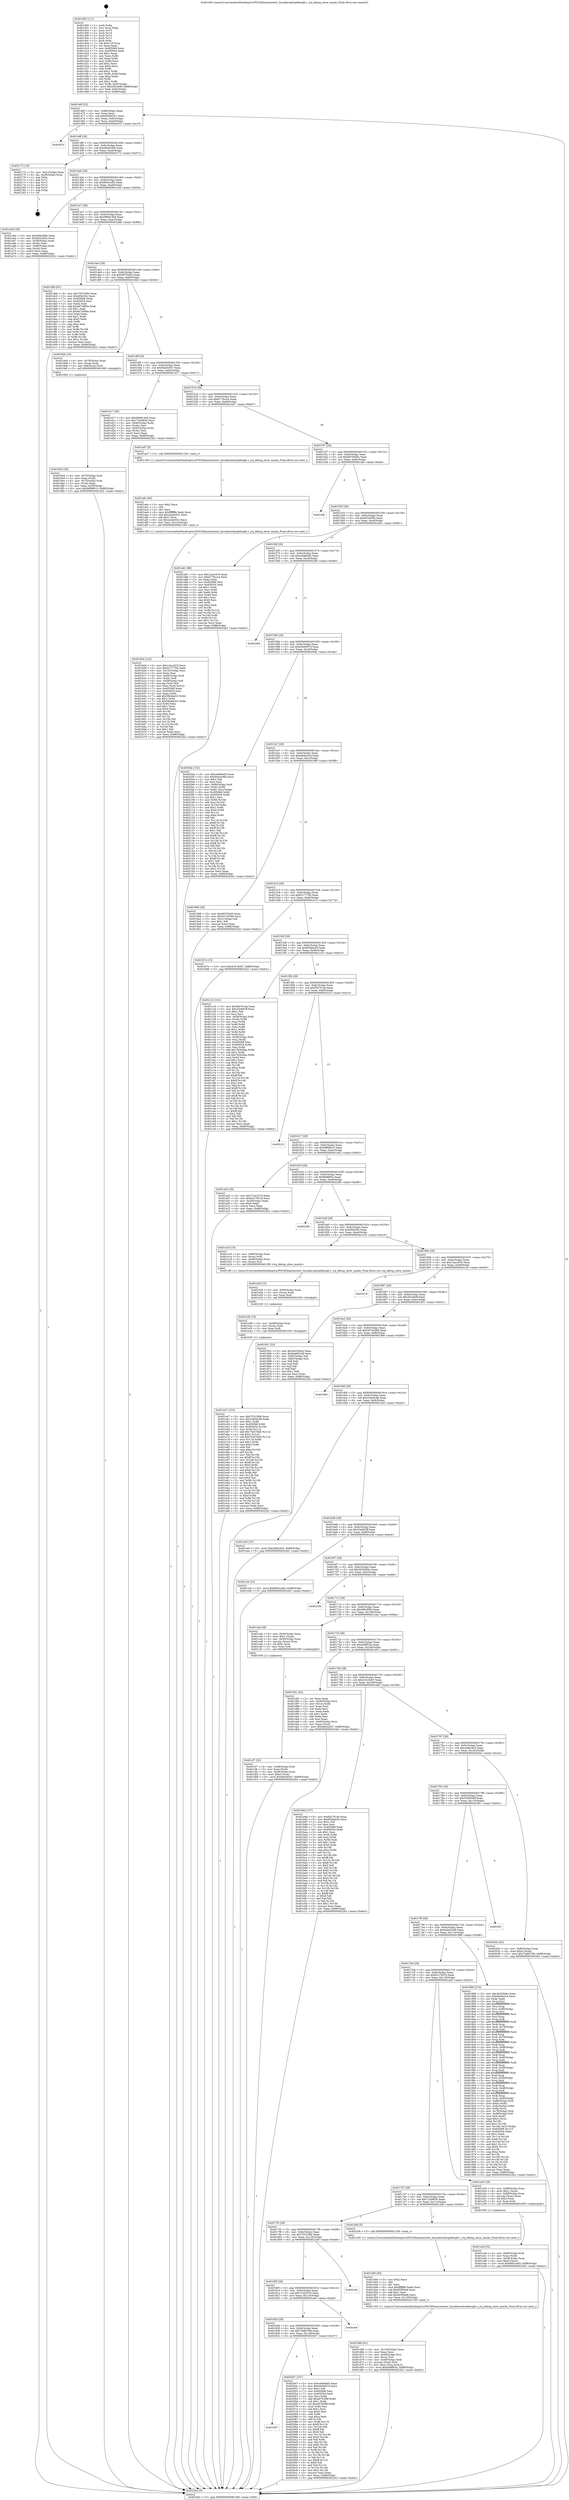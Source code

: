 digraph "0x401400" {
  label = "0x401400 (/mnt/c/Users/mathe/Desktop/tcc/POCII/binaries/extr_linuxkernelirqdebugfs.c_irq_debug_show_masks_Final-ollvm.out::main(0))"
  labelloc = "t"
  node[shape=record]

  Entry [label="",width=0.3,height=0.3,shape=circle,fillcolor=black,style=filled]
  "0x40146f" [label="{
     0x40146f [32]\l
     | [instrs]\l
     &nbsp;&nbsp;0x40146f \<+6\>: mov -0x88(%rbp),%eax\l
     &nbsp;&nbsp;0x401475 \<+2\>: mov %eax,%ecx\l
     &nbsp;&nbsp;0x401477 \<+6\>: sub $0x8396d347,%ecx\l
     &nbsp;&nbsp;0x40147d \<+6\>: mov %eax,-0x9c(%rbp)\l
     &nbsp;&nbsp;0x401483 \<+6\>: mov %ecx,-0xa0(%rbp)\l
     &nbsp;&nbsp;0x401489 \<+6\>: je 000000000040201f \<main+0xc1f\>\l
  }"]
  "0x40201f" [label="{
     0x40201f\l
  }", style=dashed]
  "0x40148f" [label="{
     0x40148f [28]\l
     | [instrs]\l
     &nbsp;&nbsp;0x40148f \<+5\>: jmp 0000000000401494 \<main+0x94\>\l
     &nbsp;&nbsp;0x401494 \<+6\>: mov -0x9c(%rbp),%eax\l
     &nbsp;&nbsp;0x40149a \<+5\>: sub $0x9444c06b,%eax\l
     &nbsp;&nbsp;0x40149f \<+6\>: mov %eax,-0xa4(%rbp)\l
     &nbsp;&nbsp;0x4014a5 \<+6\>: je 0000000000402172 \<main+0xd72\>\l
  }"]
  Exit [label="",width=0.3,height=0.3,shape=circle,fillcolor=black,style=filled,peripheries=2]
  "0x402172" [label="{
     0x402172 [18]\l
     | [instrs]\l
     &nbsp;&nbsp;0x402172 \<+3\>: mov -0x2c(%rbp),%eax\l
     &nbsp;&nbsp;0x402175 \<+4\>: lea -0x28(%rbp),%rsp\l
     &nbsp;&nbsp;0x402179 \<+1\>: pop %rbx\l
     &nbsp;&nbsp;0x40217a \<+2\>: pop %r12\l
     &nbsp;&nbsp;0x40217c \<+2\>: pop %r13\l
     &nbsp;&nbsp;0x40217e \<+2\>: pop %r14\l
     &nbsp;&nbsp;0x402180 \<+2\>: pop %r15\l
     &nbsp;&nbsp;0x402182 \<+1\>: pop %rbp\l
     &nbsp;&nbsp;0x402183 \<+1\>: ret\l
  }"]
  "0x4014ab" [label="{
     0x4014ab [28]\l
     | [instrs]\l
     &nbsp;&nbsp;0x4014ab \<+5\>: jmp 00000000004014b0 \<main+0xb0\>\l
     &nbsp;&nbsp;0x4014b0 \<+6\>: mov -0x9c(%rbp),%eax\l
     &nbsp;&nbsp;0x4014b6 \<+5\>: sub $0x995cce83,%eax\l
     &nbsp;&nbsp;0x4014bb \<+6\>: mov %eax,-0xa8(%rbp)\l
     &nbsp;&nbsp;0x4014c1 \<+6\>: je 0000000000401a5d \<main+0x65d\>\l
  }"]
  "0x401847" [label="{
     0x401847\l
  }", style=dashed]
  "0x401a5d" [label="{
     0x401a5d [36]\l
     | [instrs]\l
     &nbsp;&nbsp;0x401a5d \<+5\>: mov $0x406cf09e,%eax\l
     &nbsp;&nbsp;0x401a62 \<+5\>: mov $0xbf1b2f5e,%ecx\l
     &nbsp;&nbsp;0x401a67 \<+4\>: mov -0x58(%rbp),%rdx\l
     &nbsp;&nbsp;0x401a6b \<+2\>: mov (%rdx),%esi\l
     &nbsp;&nbsp;0x401a6d \<+4\>: mov -0x68(%rbp),%rdx\l
     &nbsp;&nbsp;0x401a71 \<+2\>: cmp (%rdx),%esi\l
     &nbsp;&nbsp;0x401a73 \<+3\>: cmovl %ecx,%eax\l
     &nbsp;&nbsp;0x401a76 \<+6\>: mov %eax,-0x88(%rbp)\l
     &nbsp;&nbsp;0x401a7c \<+5\>: jmp 00000000004022b2 \<main+0xeb2\>\l
  }"]
  "0x4014c7" [label="{
     0x4014c7 [28]\l
     | [instrs]\l
     &nbsp;&nbsp;0x4014c7 \<+5\>: jmp 00000000004014cc \<main+0xcc\>\l
     &nbsp;&nbsp;0x4014cc \<+6\>: mov -0x9c(%rbp),%eax\l
     &nbsp;&nbsp;0x4014d2 \<+5\>: sub $0x9969140d,%eax\l
     &nbsp;&nbsp;0x4014d7 \<+6\>: mov %eax,-0xac(%rbp)\l
     &nbsp;&nbsp;0x4014dd \<+6\>: je 0000000000401dbb \<main+0x9bb\>\l
  }"]
  "0x402047" [label="{
     0x402047 [147]\l
     | [instrs]\l
     &nbsp;&nbsp;0x402047 \<+5\>: mov $0xce0d6e65,%eax\l
     &nbsp;&nbsp;0x40204c \<+5\>: mov $0xe5eb007d,%ecx\l
     &nbsp;&nbsp;0x402051 \<+2\>: mov $0x1,%dl\l
     &nbsp;&nbsp;0x402053 \<+7\>: mov 0x405068,%esi\l
     &nbsp;&nbsp;0x40205a \<+7\>: mov 0x405054,%edi\l
     &nbsp;&nbsp;0x402061 \<+3\>: mov %esi,%r8d\l
     &nbsp;&nbsp;0x402064 \<+7\>: add $0xa9762f8f,%r8d\l
     &nbsp;&nbsp;0x40206b \<+4\>: sub $0x1,%r8d\l
     &nbsp;&nbsp;0x40206f \<+7\>: sub $0xa9762f8f,%r8d\l
     &nbsp;&nbsp;0x402076 \<+4\>: imul %r8d,%esi\l
     &nbsp;&nbsp;0x40207a \<+3\>: and $0x1,%esi\l
     &nbsp;&nbsp;0x40207d \<+3\>: cmp $0x0,%esi\l
     &nbsp;&nbsp;0x402080 \<+4\>: sete %r9b\l
     &nbsp;&nbsp;0x402084 \<+3\>: cmp $0xa,%edi\l
     &nbsp;&nbsp;0x402087 \<+4\>: setl %r10b\l
     &nbsp;&nbsp;0x40208b \<+3\>: mov %r9b,%r11b\l
     &nbsp;&nbsp;0x40208e \<+4\>: xor $0xff,%r11b\l
     &nbsp;&nbsp;0x402092 \<+3\>: mov %r10b,%bl\l
     &nbsp;&nbsp;0x402095 \<+3\>: xor $0xff,%bl\l
     &nbsp;&nbsp;0x402098 \<+3\>: xor $0x0,%dl\l
     &nbsp;&nbsp;0x40209b \<+3\>: mov %r11b,%r14b\l
     &nbsp;&nbsp;0x40209e \<+4\>: and $0x0,%r14b\l
     &nbsp;&nbsp;0x4020a2 \<+3\>: and %dl,%r9b\l
     &nbsp;&nbsp;0x4020a5 \<+3\>: mov %bl,%r15b\l
     &nbsp;&nbsp;0x4020a8 \<+4\>: and $0x0,%r15b\l
     &nbsp;&nbsp;0x4020ac \<+3\>: and %dl,%r10b\l
     &nbsp;&nbsp;0x4020af \<+3\>: or %r9b,%r14b\l
     &nbsp;&nbsp;0x4020b2 \<+3\>: or %r10b,%r15b\l
     &nbsp;&nbsp;0x4020b5 \<+3\>: xor %r15b,%r14b\l
     &nbsp;&nbsp;0x4020b8 \<+3\>: or %bl,%r11b\l
     &nbsp;&nbsp;0x4020bb \<+4\>: xor $0xff,%r11b\l
     &nbsp;&nbsp;0x4020bf \<+3\>: or $0x0,%dl\l
     &nbsp;&nbsp;0x4020c2 \<+3\>: and %dl,%r11b\l
     &nbsp;&nbsp;0x4020c5 \<+3\>: or %r11b,%r14b\l
     &nbsp;&nbsp;0x4020c8 \<+4\>: test $0x1,%r14b\l
     &nbsp;&nbsp;0x4020cc \<+3\>: cmovne %ecx,%eax\l
     &nbsp;&nbsp;0x4020cf \<+6\>: mov %eax,-0x88(%rbp)\l
     &nbsp;&nbsp;0x4020d5 \<+5\>: jmp 00000000004022b2 \<main+0xeb2\>\l
  }"]
  "0x401dbb" [label="{
     0x401dbb [91]\l
     | [instrs]\l
     &nbsp;&nbsp;0x401dbb \<+5\>: mov $0x755150fe,%eax\l
     &nbsp;&nbsp;0x401dc0 \<+5\>: mov $0xd59c59c,%ecx\l
     &nbsp;&nbsp;0x401dc5 \<+7\>: mov 0x405068,%edx\l
     &nbsp;&nbsp;0x401dcc \<+7\>: mov 0x405054,%esi\l
     &nbsp;&nbsp;0x401dd3 \<+2\>: mov %edx,%edi\l
     &nbsp;&nbsp;0x401dd5 \<+6\>: add $0xe67c894e,%edi\l
     &nbsp;&nbsp;0x401ddb \<+3\>: sub $0x1,%edi\l
     &nbsp;&nbsp;0x401dde \<+6\>: sub $0xe67c894e,%edi\l
     &nbsp;&nbsp;0x401de4 \<+3\>: imul %edi,%edx\l
     &nbsp;&nbsp;0x401de7 \<+3\>: and $0x1,%edx\l
     &nbsp;&nbsp;0x401dea \<+3\>: cmp $0x0,%edx\l
     &nbsp;&nbsp;0x401ded \<+4\>: sete %r8b\l
     &nbsp;&nbsp;0x401df1 \<+3\>: cmp $0xa,%esi\l
     &nbsp;&nbsp;0x401df4 \<+4\>: setl %r9b\l
     &nbsp;&nbsp;0x401df8 \<+3\>: mov %r8b,%r10b\l
     &nbsp;&nbsp;0x401dfb \<+3\>: and %r9b,%r10b\l
     &nbsp;&nbsp;0x401dfe \<+3\>: xor %r9b,%r8b\l
     &nbsp;&nbsp;0x401e01 \<+3\>: or %r8b,%r10b\l
     &nbsp;&nbsp;0x401e04 \<+4\>: test $0x1,%r10b\l
     &nbsp;&nbsp;0x401e08 \<+3\>: cmovne %ecx,%eax\l
     &nbsp;&nbsp;0x401e0b \<+6\>: mov %eax,-0x88(%rbp)\l
     &nbsp;&nbsp;0x401e11 \<+5\>: jmp 00000000004022b2 \<main+0xeb2\>\l
  }"]
  "0x4014e3" [label="{
     0x4014e3 [28]\l
     | [instrs]\l
     &nbsp;&nbsp;0x4014e3 \<+5\>: jmp 00000000004014e8 \<main+0xe8\>\l
     &nbsp;&nbsp;0x4014e8 \<+6\>: mov -0x9c(%rbp),%eax\l
     &nbsp;&nbsp;0x4014ee \<+5\>: sub $0x997f3dd3,%eax\l
     &nbsp;&nbsp;0x4014f3 \<+6\>: mov %eax,-0xb0(%rbp)\l
     &nbsp;&nbsp;0x4014f9 \<+6\>: je 00000000004019d4 \<main+0x5d4\>\l
  }"]
  "0x40182b" [label="{
     0x40182b [28]\l
     | [instrs]\l
     &nbsp;&nbsp;0x40182b \<+5\>: jmp 0000000000401830 \<main+0x430\>\l
     &nbsp;&nbsp;0x401830 \<+6\>: mov -0x9c(%rbp),%eax\l
     &nbsp;&nbsp;0x401836 \<+5\>: sub $0x7dd8478d,%eax\l
     &nbsp;&nbsp;0x40183b \<+6\>: mov %eax,-0x128(%rbp)\l
     &nbsp;&nbsp;0x401841 \<+6\>: je 0000000000402047 \<main+0xc47\>\l
  }"]
  "0x4019d4" [label="{
     0x4019d4 [16]\l
     | [instrs]\l
     &nbsp;&nbsp;0x4019d4 \<+4\>: mov -0x78(%rbp),%rax\l
     &nbsp;&nbsp;0x4019d8 \<+3\>: mov (%rax),%rax\l
     &nbsp;&nbsp;0x4019db \<+4\>: mov 0x8(%rax),%rdi\l
     &nbsp;&nbsp;0x4019df \<+5\>: call 0000000000401060 \<atoi@plt\>\l
     | [calls]\l
     &nbsp;&nbsp;0x401060 \{1\} (unknown)\l
  }"]
  "0x4014ff" [label="{
     0x4014ff [28]\l
     | [instrs]\l
     &nbsp;&nbsp;0x4014ff \<+5\>: jmp 0000000000401504 \<main+0x104\>\l
     &nbsp;&nbsp;0x401504 \<+6\>: mov -0x9c(%rbp),%eax\l
     &nbsp;&nbsp;0x40150a \<+5\>: sub $0x9de5e547,%eax\l
     &nbsp;&nbsp;0x40150f \<+6\>: mov %eax,-0xb4(%rbp)\l
     &nbsp;&nbsp;0x401515 \<+6\>: je 0000000000401d17 \<main+0x917\>\l
  }"]
  "0x401eef" [label="{
     0x401eef\l
  }", style=dashed]
  "0x401d17" [label="{
     0x401d17 [36]\l
     | [instrs]\l
     &nbsp;&nbsp;0x401d17 \<+5\>: mov $0x9969140d,%eax\l
     &nbsp;&nbsp;0x401d1c \<+5\>: mov $0x722bf63b,%ecx\l
     &nbsp;&nbsp;0x401d21 \<+4\>: mov -0x40(%rbp),%rdx\l
     &nbsp;&nbsp;0x401d25 \<+2\>: mov (%rdx),%esi\l
     &nbsp;&nbsp;0x401d27 \<+4\>: mov -0x50(%rbp),%rdx\l
     &nbsp;&nbsp;0x401d2b \<+2\>: cmp (%rdx),%esi\l
     &nbsp;&nbsp;0x401d2d \<+3\>: cmovl %ecx,%eax\l
     &nbsp;&nbsp;0x401d30 \<+6\>: mov %eax,-0x88(%rbp)\l
     &nbsp;&nbsp;0x401d36 \<+5\>: jmp 00000000004022b2 \<main+0xeb2\>\l
  }"]
  "0x40151b" [label="{
     0x40151b [28]\l
     | [instrs]\l
     &nbsp;&nbsp;0x40151b \<+5\>: jmp 0000000000401520 \<main+0x120\>\l
     &nbsp;&nbsp;0x401520 \<+6\>: mov -0x9c(%rbp),%eax\l
     &nbsp;&nbsp;0x401526 \<+5\>: sub $0xb779ccc4,%eax\l
     &nbsp;&nbsp;0x40152b \<+6\>: mov %eax,-0xb8(%rbp)\l
     &nbsp;&nbsp;0x401531 \<+6\>: je 0000000000401ad7 \<main+0x6d7\>\l
  }"]
  "0x40180f" [label="{
     0x40180f [28]\l
     | [instrs]\l
     &nbsp;&nbsp;0x40180f \<+5\>: jmp 0000000000401814 \<main+0x414\>\l
     &nbsp;&nbsp;0x401814 \<+6\>: mov -0x9c(%rbp),%eax\l
     &nbsp;&nbsp;0x40181a \<+5\>: sub $0x7c24337d,%eax\l
     &nbsp;&nbsp;0x40181f \<+6\>: mov %eax,-0x124(%rbp)\l
     &nbsp;&nbsp;0x401825 \<+6\>: je 0000000000401eef \<main+0xaef\>\l
  }"]
  "0x401ad7" [label="{
     0x401ad7 [5]\l
     | [instrs]\l
     &nbsp;&nbsp;0x401ad7 \<+5\>: call 0000000000401160 \<next_i\>\l
     | [calls]\l
     &nbsp;&nbsp;0x401160 \{1\} (/mnt/c/Users/mathe/Desktop/tcc/POCII/binaries/extr_linuxkernelirqdebugfs.c_irq_debug_show_masks_Final-ollvm.out::next_i)\l
  }"]
  "0x401537" [label="{
     0x401537 [28]\l
     | [instrs]\l
     &nbsp;&nbsp;0x401537 \<+5\>: jmp 000000000040153c \<main+0x13c\>\l
     &nbsp;&nbsp;0x40153c \<+6\>: mov -0x9c(%rbp),%eax\l
     &nbsp;&nbsp;0x401542 \<+5\>: sub $0xb8706d0c,%eax\l
     &nbsp;&nbsp;0x401547 \<+6\>: mov %eax,-0xbc(%rbp)\l
     &nbsp;&nbsp;0x40154d \<+6\>: je 0000000000401efe \<main+0xafe\>\l
  }"]
  "0x402249" [label="{
     0x402249\l
  }", style=dashed]
  "0x401efe" [label="{
     0x401efe\l
  }", style=dashed]
  "0x401553" [label="{
     0x401553 [28]\l
     | [instrs]\l
     &nbsp;&nbsp;0x401553 \<+5\>: jmp 0000000000401558 \<main+0x158\>\l
     &nbsp;&nbsp;0x401558 \<+6\>: mov -0x9c(%rbp),%eax\l
     &nbsp;&nbsp;0x40155e \<+5\>: sub $0xbf1b2f5e,%eax\l
     &nbsp;&nbsp;0x401563 \<+6\>: mov %eax,-0xc0(%rbp)\l
     &nbsp;&nbsp;0x401569 \<+6\>: je 0000000000401a81 \<main+0x681\>\l
  }"]
  "0x401e47" [label="{
     0x401e47 [153]\l
     | [instrs]\l
     &nbsp;&nbsp;0x401e47 \<+5\>: mov $0x755150fe,%ecx\l
     &nbsp;&nbsp;0x401e4c \<+5\>: mov $0x33a00c49,%edx\l
     &nbsp;&nbsp;0x401e51 \<+3\>: mov $0x1,%r8b\l
     &nbsp;&nbsp;0x401e54 \<+8\>: mov 0x405068,%r9d\l
     &nbsp;&nbsp;0x401e5c \<+8\>: mov 0x405054,%r10d\l
     &nbsp;&nbsp;0x401e64 \<+3\>: mov %r9d,%r11d\l
     &nbsp;&nbsp;0x401e67 \<+7\>: add $0x75e57bb5,%r11d\l
     &nbsp;&nbsp;0x401e6e \<+4\>: sub $0x1,%r11d\l
     &nbsp;&nbsp;0x401e72 \<+7\>: sub $0x75e57bb5,%r11d\l
     &nbsp;&nbsp;0x401e79 \<+4\>: imul %r11d,%r9d\l
     &nbsp;&nbsp;0x401e7d \<+4\>: and $0x1,%r9d\l
     &nbsp;&nbsp;0x401e81 \<+4\>: cmp $0x0,%r9d\l
     &nbsp;&nbsp;0x401e85 \<+3\>: sete %bl\l
     &nbsp;&nbsp;0x401e88 \<+4\>: cmp $0xa,%r10d\l
     &nbsp;&nbsp;0x401e8c \<+4\>: setl %r14b\l
     &nbsp;&nbsp;0x401e90 \<+3\>: mov %bl,%r15b\l
     &nbsp;&nbsp;0x401e93 \<+4\>: xor $0xff,%r15b\l
     &nbsp;&nbsp;0x401e97 \<+3\>: mov %r14b,%r12b\l
     &nbsp;&nbsp;0x401e9a \<+4\>: xor $0xff,%r12b\l
     &nbsp;&nbsp;0x401e9e \<+4\>: xor $0x0,%r8b\l
     &nbsp;&nbsp;0x401ea2 \<+3\>: mov %r15b,%r13b\l
     &nbsp;&nbsp;0x401ea5 \<+4\>: and $0x0,%r13b\l
     &nbsp;&nbsp;0x401ea9 \<+3\>: and %r8b,%bl\l
     &nbsp;&nbsp;0x401eac \<+3\>: mov %r12b,%al\l
     &nbsp;&nbsp;0x401eaf \<+2\>: and $0x0,%al\l
     &nbsp;&nbsp;0x401eb1 \<+3\>: and %r8b,%r14b\l
     &nbsp;&nbsp;0x401eb4 \<+3\>: or %bl,%r13b\l
     &nbsp;&nbsp;0x401eb7 \<+3\>: or %r14b,%al\l
     &nbsp;&nbsp;0x401eba \<+3\>: xor %al,%r13b\l
     &nbsp;&nbsp;0x401ebd \<+3\>: or %r12b,%r15b\l
     &nbsp;&nbsp;0x401ec0 \<+4\>: xor $0xff,%r15b\l
     &nbsp;&nbsp;0x401ec4 \<+4\>: or $0x0,%r8b\l
     &nbsp;&nbsp;0x401ec8 \<+3\>: and %r8b,%r15b\l
     &nbsp;&nbsp;0x401ecb \<+3\>: or %r15b,%r13b\l
     &nbsp;&nbsp;0x401ece \<+4\>: test $0x1,%r13b\l
     &nbsp;&nbsp;0x401ed2 \<+3\>: cmovne %edx,%ecx\l
     &nbsp;&nbsp;0x401ed5 \<+6\>: mov %ecx,-0x88(%rbp)\l
     &nbsp;&nbsp;0x401edb \<+5\>: jmp 00000000004022b2 \<main+0xeb2\>\l
  }"]
  "0x401a81" [label="{
     0x401a81 [86]\l
     | [instrs]\l
     &nbsp;&nbsp;0x401a81 \<+5\>: mov $0x12acc919,%eax\l
     &nbsp;&nbsp;0x401a86 \<+5\>: mov $0xb779ccc4,%ecx\l
     &nbsp;&nbsp;0x401a8b \<+2\>: xor %edx,%edx\l
     &nbsp;&nbsp;0x401a8d \<+7\>: mov 0x405068,%esi\l
     &nbsp;&nbsp;0x401a94 \<+7\>: mov 0x405054,%edi\l
     &nbsp;&nbsp;0x401a9b \<+3\>: sub $0x1,%edx\l
     &nbsp;&nbsp;0x401a9e \<+3\>: mov %esi,%r8d\l
     &nbsp;&nbsp;0x401aa1 \<+3\>: add %edx,%r8d\l
     &nbsp;&nbsp;0x401aa4 \<+4\>: imul %r8d,%esi\l
     &nbsp;&nbsp;0x401aa8 \<+3\>: and $0x1,%esi\l
     &nbsp;&nbsp;0x401aab \<+3\>: cmp $0x0,%esi\l
     &nbsp;&nbsp;0x401aae \<+4\>: sete %r9b\l
     &nbsp;&nbsp;0x401ab2 \<+3\>: cmp $0xa,%edi\l
     &nbsp;&nbsp;0x401ab5 \<+4\>: setl %r10b\l
     &nbsp;&nbsp;0x401ab9 \<+3\>: mov %r9b,%r11b\l
     &nbsp;&nbsp;0x401abc \<+3\>: and %r10b,%r11b\l
     &nbsp;&nbsp;0x401abf \<+3\>: xor %r10b,%r9b\l
     &nbsp;&nbsp;0x401ac2 \<+3\>: or %r9b,%r11b\l
     &nbsp;&nbsp;0x401ac5 \<+4\>: test $0x1,%r11b\l
     &nbsp;&nbsp;0x401ac9 \<+3\>: cmovne %ecx,%eax\l
     &nbsp;&nbsp;0x401acc \<+6\>: mov %eax,-0x88(%rbp)\l
     &nbsp;&nbsp;0x401ad2 \<+5\>: jmp 00000000004022b2 \<main+0xeb2\>\l
  }"]
  "0x40156f" [label="{
     0x40156f [28]\l
     | [instrs]\l
     &nbsp;&nbsp;0x40156f \<+5\>: jmp 0000000000401574 \<main+0x174\>\l
     &nbsp;&nbsp;0x401574 \<+6\>: mov -0x9c(%rbp),%eax\l
     &nbsp;&nbsp;0x40157a \<+5\>: sub $0xce0d6e65,%eax\l
     &nbsp;&nbsp;0x40157f \<+6\>: mov %eax,-0xc4(%rbp)\l
     &nbsp;&nbsp;0x401585 \<+6\>: je 000000000040229d \<main+0xe9d\>\l
  }"]
  "0x401e38" [label="{
     0x401e38 [15]\l
     | [instrs]\l
     &nbsp;&nbsp;0x401e38 \<+4\>: mov -0x48(%rbp),%rax\l
     &nbsp;&nbsp;0x401e3c \<+3\>: mov (%rax),%rax\l
     &nbsp;&nbsp;0x401e3f \<+3\>: mov %rax,%rdi\l
     &nbsp;&nbsp;0x401e42 \<+5\>: call 0000000000401030 \<free@plt\>\l
     | [calls]\l
     &nbsp;&nbsp;0x401030 \{1\} (unknown)\l
  }"]
  "0x40229d" [label="{
     0x40229d\l
  }", style=dashed]
  "0x40158b" [label="{
     0x40158b [28]\l
     | [instrs]\l
     &nbsp;&nbsp;0x40158b \<+5\>: jmp 0000000000401590 \<main+0x190\>\l
     &nbsp;&nbsp;0x401590 \<+6\>: mov -0x9c(%rbp),%eax\l
     &nbsp;&nbsp;0x401596 \<+5\>: sub $0xe5eb007d,%eax\l
     &nbsp;&nbsp;0x40159b \<+6\>: mov %eax,-0xc8(%rbp)\l
     &nbsp;&nbsp;0x4015a1 \<+6\>: je 00000000004020da \<main+0xcda\>\l
  }"]
  "0x401e29" [label="{
     0x401e29 [15]\l
     | [instrs]\l
     &nbsp;&nbsp;0x401e29 \<+4\>: mov -0x60(%rbp),%rax\l
     &nbsp;&nbsp;0x401e2d \<+3\>: mov (%rax),%rax\l
     &nbsp;&nbsp;0x401e30 \<+3\>: mov %rax,%rdi\l
     &nbsp;&nbsp;0x401e33 \<+5\>: call 0000000000401030 \<free@plt\>\l
     | [calls]\l
     &nbsp;&nbsp;0x401030 \{1\} (unknown)\l
  }"]
  "0x4020da" [label="{
     0x4020da [152]\l
     | [instrs]\l
     &nbsp;&nbsp;0x4020da \<+5\>: mov $0xce0d6e65,%eax\l
     &nbsp;&nbsp;0x4020df \<+5\>: mov $0x9444c06b,%ecx\l
     &nbsp;&nbsp;0x4020e4 \<+2\>: mov $0x1,%dl\l
     &nbsp;&nbsp;0x4020e6 \<+2\>: xor %esi,%esi\l
     &nbsp;&nbsp;0x4020e8 \<+4\>: mov -0x80(%rbp),%rdi\l
     &nbsp;&nbsp;0x4020ec \<+3\>: mov (%rdi),%r8d\l
     &nbsp;&nbsp;0x4020ef \<+4\>: mov %r8d,-0x2c(%rbp)\l
     &nbsp;&nbsp;0x4020f3 \<+8\>: mov 0x405068,%r8d\l
     &nbsp;&nbsp;0x4020fb \<+8\>: mov 0x405054,%r9d\l
     &nbsp;&nbsp;0x402103 \<+3\>: sub $0x1,%esi\l
     &nbsp;&nbsp;0x402106 \<+3\>: mov %r8d,%r10d\l
     &nbsp;&nbsp;0x402109 \<+3\>: add %esi,%r10d\l
     &nbsp;&nbsp;0x40210c \<+4\>: imul %r10d,%r8d\l
     &nbsp;&nbsp;0x402110 \<+4\>: and $0x1,%r8d\l
     &nbsp;&nbsp;0x402114 \<+4\>: cmp $0x0,%r8d\l
     &nbsp;&nbsp;0x402118 \<+4\>: sete %r11b\l
     &nbsp;&nbsp;0x40211c \<+4\>: cmp $0xa,%r9d\l
     &nbsp;&nbsp;0x402120 \<+3\>: setl %bl\l
     &nbsp;&nbsp;0x402123 \<+3\>: mov %r11b,%r14b\l
     &nbsp;&nbsp;0x402126 \<+4\>: xor $0xff,%r14b\l
     &nbsp;&nbsp;0x40212a \<+3\>: mov %bl,%r15b\l
     &nbsp;&nbsp;0x40212d \<+4\>: xor $0xff,%r15b\l
     &nbsp;&nbsp;0x402131 \<+3\>: xor $0x1,%dl\l
     &nbsp;&nbsp;0x402134 \<+3\>: mov %r14b,%r12b\l
     &nbsp;&nbsp;0x402137 \<+4\>: and $0xff,%r12b\l
     &nbsp;&nbsp;0x40213b \<+3\>: and %dl,%r11b\l
     &nbsp;&nbsp;0x40213e \<+3\>: mov %r15b,%r13b\l
     &nbsp;&nbsp;0x402141 \<+4\>: and $0xff,%r13b\l
     &nbsp;&nbsp;0x402145 \<+2\>: and %dl,%bl\l
     &nbsp;&nbsp;0x402147 \<+3\>: or %r11b,%r12b\l
     &nbsp;&nbsp;0x40214a \<+3\>: or %bl,%r13b\l
     &nbsp;&nbsp;0x40214d \<+3\>: xor %r13b,%r12b\l
     &nbsp;&nbsp;0x402150 \<+3\>: or %r15b,%r14b\l
     &nbsp;&nbsp;0x402153 \<+4\>: xor $0xff,%r14b\l
     &nbsp;&nbsp;0x402157 \<+3\>: or $0x1,%dl\l
     &nbsp;&nbsp;0x40215a \<+3\>: and %dl,%r14b\l
     &nbsp;&nbsp;0x40215d \<+3\>: or %r14b,%r12b\l
     &nbsp;&nbsp;0x402160 \<+4\>: test $0x1,%r12b\l
     &nbsp;&nbsp;0x402164 \<+3\>: cmovne %ecx,%eax\l
     &nbsp;&nbsp;0x402167 \<+6\>: mov %eax,-0x88(%rbp)\l
     &nbsp;&nbsp;0x40216d \<+5\>: jmp 00000000004022b2 \<main+0xeb2\>\l
  }"]
  "0x4015a7" [label="{
     0x4015a7 [28]\l
     | [instrs]\l
     &nbsp;&nbsp;0x4015a7 \<+5\>: jmp 00000000004015ac \<main+0x1ac\>\l
     &nbsp;&nbsp;0x4015ac \<+6\>: mov -0x9c(%rbp),%eax\l
     &nbsp;&nbsp;0x4015b2 \<+5\>: sub $0xe6e6e2c4,%eax\l
     &nbsp;&nbsp;0x4015b7 \<+6\>: mov %eax,-0xcc(%rbp)\l
     &nbsp;&nbsp;0x4015bd \<+6\>: je 0000000000401998 \<main+0x598\>\l
  }"]
  "0x401d68" [label="{
     0x401d68 [41]\l
     | [instrs]\l
     &nbsp;&nbsp;0x401d68 \<+6\>: mov -0x130(%rbp),%ecx\l
     &nbsp;&nbsp;0x401d6e \<+3\>: imul %eax,%ecx\l
     &nbsp;&nbsp;0x401d71 \<+4\>: mov -0x48(%rbp),%rsi\l
     &nbsp;&nbsp;0x401d75 \<+3\>: mov (%rsi),%rsi\l
     &nbsp;&nbsp;0x401d78 \<+4\>: mov -0x40(%rbp),%rdi\l
     &nbsp;&nbsp;0x401d7c \<+3\>: movslq (%rdi),%rdi\l
     &nbsp;&nbsp;0x401d7f \<+3\>: mov %ecx,(%rsi,%rdi,4)\l
     &nbsp;&nbsp;0x401d82 \<+10\>: movl $0x408ff53a,-0x88(%rbp)\l
     &nbsp;&nbsp;0x401d8c \<+5\>: jmp 00000000004022b2 \<main+0xeb2\>\l
  }"]
  "0x401998" [label="{
     0x401998 [30]\l
     | [instrs]\l
     &nbsp;&nbsp;0x401998 \<+5\>: mov $0x997f3dd3,%eax\l
     &nbsp;&nbsp;0x40199d \<+5\>: mov $0x307e4368,%ecx\l
     &nbsp;&nbsp;0x4019a2 \<+3\>: mov -0x31(%rbp),%dl\l
     &nbsp;&nbsp;0x4019a5 \<+3\>: test $0x1,%dl\l
     &nbsp;&nbsp;0x4019a8 \<+3\>: cmovne %ecx,%eax\l
     &nbsp;&nbsp;0x4019ab \<+6\>: mov %eax,-0x88(%rbp)\l
     &nbsp;&nbsp;0x4019b1 \<+5\>: jmp 00000000004022b2 \<main+0xeb2\>\l
  }"]
  "0x4015c3" [label="{
     0x4015c3 [28]\l
     | [instrs]\l
     &nbsp;&nbsp;0x4015c3 \<+5\>: jmp 00000000004015c8 \<main+0x1c8\>\l
     &nbsp;&nbsp;0x4015c8 \<+6\>: mov -0x9c(%rbp),%eax\l
     &nbsp;&nbsp;0x4015ce \<+5\>: sub $0xf1c77794,%eax\l
     &nbsp;&nbsp;0x4015d3 \<+6\>: mov %eax,-0xd0(%rbp)\l
     &nbsp;&nbsp;0x4015d9 \<+6\>: je 0000000000401b7e \<main+0x77e\>\l
  }"]
  "0x401d40" [label="{
     0x401d40 [40]\l
     | [instrs]\l
     &nbsp;&nbsp;0x401d40 \<+5\>: mov $0x2,%ecx\l
     &nbsp;&nbsp;0x401d45 \<+1\>: cltd\l
     &nbsp;&nbsp;0x401d46 \<+2\>: idiv %ecx\l
     &nbsp;&nbsp;0x401d48 \<+6\>: imul $0xfffffffe,%edx,%ecx\l
     &nbsp;&nbsp;0x401d4e \<+6\>: sub $0xbf3f5be8,%ecx\l
     &nbsp;&nbsp;0x401d54 \<+3\>: add $0x1,%ecx\l
     &nbsp;&nbsp;0x401d57 \<+6\>: add $0xbf3f5be8,%ecx\l
     &nbsp;&nbsp;0x401d5d \<+6\>: mov %ecx,-0x130(%rbp)\l
     &nbsp;&nbsp;0x401d63 \<+5\>: call 0000000000401160 \<next_i\>\l
     | [calls]\l
     &nbsp;&nbsp;0x401160 \{1\} (/mnt/c/Users/mathe/Desktop/tcc/POCII/binaries/extr_linuxkernelirqdebugfs.c_irq_debug_show_masks_Final-ollvm.out::next_i)\l
  }"]
  "0x401b7e" [label="{
     0x401b7e [15]\l
     | [instrs]\l
     &nbsp;&nbsp;0x401b7e \<+10\>: movl $0x41618c87,-0x88(%rbp)\l
     &nbsp;&nbsp;0x401b88 \<+5\>: jmp 00000000004022b2 \<main+0xeb2\>\l
  }"]
  "0x4015df" [label="{
     0x4015df [28]\l
     | [instrs]\l
     &nbsp;&nbsp;0x4015df \<+5\>: jmp 00000000004015e4 \<main+0x1e4\>\l
     &nbsp;&nbsp;0x4015e4 \<+6\>: mov -0x9c(%rbp),%eax\l
     &nbsp;&nbsp;0x4015ea \<+5\>: sub $0xf54dda29,%eax\l
     &nbsp;&nbsp;0x4015ef \<+6\>: mov %eax,-0xd4(%rbp)\l
     &nbsp;&nbsp;0x4015f5 \<+6\>: je 0000000000401c16 \<main+0x816\>\l
  }"]
  "0x4017f3" [label="{
     0x4017f3 [28]\l
     | [instrs]\l
     &nbsp;&nbsp;0x4017f3 \<+5\>: jmp 00000000004017f8 \<main+0x3f8\>\l
     &nbsp;&nbsp;0x4017f8 \<+6\>: mov -0x9c(%rbp),%eax\l
     &nbsp;&nbsp;0x4017fe \<+5\>: sub $0x755150fe,%eax\l
     &nbsp;&nbsp;0x401803 \<+6\>: mov %eax,-0x120(%rbp)\l
     &nbsp;&nbsp;0x401809 \<+6\>: je 0000000000402249 \<main+0xe49\>\l
  }"]
  "0x401c16" [label="{
     0x401c16 [181]\l
     | [instrs]\l
     &nbsp;&nbsp;0x401c16 \<+5\>: mov $0xf5a701de,%eax\l
     &nbsp;&nbsp;0x401c1b \<+5\>: mov $0x33e991ff,%ecx\l
     &nbsp;&nbsp;0x401c20 \<+2\>: mov $0x1,%dl\l
     &nbsp;&nbsp;0x401c22 \<+2\>: xor %esi,%esi\l
     &nbsp;&nbsp;0x401c24 \<+4\>: mov -0x58(%rbp),%rdi\l
     &nbsp;&nbsp;0x401c28 \<+3\>: mov (%rdi),%r8d\l
     &nbsp;&nbsp;0x401c2b \<+3\>: mov %esi,%r9d\l
     &nbsp;&nbsp;0x401c2e \<+3\>: sub %r8d,%r9d\l
     &nbsp;&nbsp;0x401c31 \<+3\>: mov %esi,%r8d\l
     &nbsp;&nbsp;0x401c34 \<+4\>: sub $0x1,%r8d\l
     &nbsp;&nbsp;0x401c38 \<+3\>: add %r8d,%r9d\l
     &nbsp;&nbsp;0x401c3b \<+3\>: sub %r9d,%esi\l
     &nbsp;&nbsp;0x401c3e \<+4\>: mov -0x58(%rbp),%rdi\l
     &nbsp;&nbsp;0x401c42 \<+2\>: mov %esi,(%rdi)\l
     &nbsp;&nbsp;0x401c44 \<+7\>: mov 0x405068,%esi\l
     &nbsp;&nbsp;0x401c4b \<+8\>: mov 0x405054,%r8d\l
     &nbsp;&nbsp;0x401c53 \<+3\>: mov %esi,%r9d\l
     &nbsp;&nbsp;0x401c56 \<+7\>: add $0x762b3fae,%r9d\l
     &nbsp;&nbsp;0x401c5d \<+4\>: sub $0x1,%r9d\l
     &nbsp;&nbsp;0x401c61 \<+7\>: sub $0x762b3fae,%r9d\l
     &nbsp;&nbsp;0x401c68 \<+4\>: imul %r9d,%esi\l
     &nbsp;&nbsp;0x401c6c \<+3\>: and $0x1,%esi\l
     &nbsp;&nbsp;0x401c6f \<+3\>: cmp $0x0,%esi\l
     &nbsp;&nbsp;0x401c72 \<+4\>: sete %r10b\l
     &nbsp;&nbsp;0x401c76 \<+4\>: cmp $0xa,%r8d\l
     &nbsp;&nbsp;0x401c7a \<+4\>: setl %r11b\l
     &nbsp;&nbsp;0x401c7e \<+3\>: mov %r10b,%bl\l
     &nbsp;&nbsp;0x401c81 \<+3\>: xor $0xff,%bl\l
     &nbsp;&nbsp;0x401c84 \<+3\>: mov %r11b,%r14b\l
     &nbsp;&nbsp;0x401c87 \<+4\>: xor $0xff,%r14b\l
     &nbsp;&nbsp;0x401c8b \<+3\>: xor $0x1,%dl\l
     &nbsp;&nbsp;0x401c8e \<+3\>: mov %bl,%r15b\l
     &nbsp;&nbsp;0x401c91 \<+4\>: and $0xff,%r15b\l
     &nbsp;&nbsp;0x401c95 \<+3\>: and %dl,%r10b\l
     &nbsp;&nbsp;0x401c98 \<+3\>: mov %r14b,%r12b\l
     &nbsp;&nbsp;0x401c9b \<+4\>: and $0xff,%r12b\l
     &nbsp;&nbsp;0x401c9f \<+3\>: and %dl,%r11b\l
     &nbsp;&nbsp;0x401ca2 \<+3\>: or %r10b,%r15b\l
     &nbsp;&nbsp;0x401ca5 \<+3\>: or %r11b,%r12b\l
     &nbsp;&nbsp;0x401ca8 \<+3\>: xor %r12b,%r15b\l
     &nbsp;&nbsp;0x401cab \<+3\>: or %r14b,%bl\l
     &nbsp;&nbsp;0x401cae \<+3\>: xor $0xff,%bl\l
     &nbsp;&nbsp;0x401cb1 \<+3\>: or $0x1,%dl\l
     &nbsp;&nbsp;0x401cb4 \<+2\>: and %dl,%bl\l
     &nbsp;&nbsp;0x401cb6 \<+3\>: or %bl,%r15b\l
     &nbsp;&nbsp;0x401cb9 \<+4\>: test $0x1,%r15b\l
     &nbsp;&nbsp;0x401cbd \<+3\>: cmovne %ecx,%eax\l
     &nbsp;&nbsp;0x401cc0 \<+6\>: mov %eax,-0x88(%rbp)\l
     &nbsp;&nbsp;0x401cc6 \<+5\>: jmp 00000000004022b2 \<main+0xeb2\>\l
  }"]
  "0x4015fb" [label="{
     0x4015fb [28]\l
     | [instrs]\l
     &nbsp;&nbsp;0x4015fb \<+5\>: jmp 0000000000401600 \<main+0x200\>\l
     &nbsp;&nbsp;0x401600 \<+6\>: mov -0x9c(%rbp),%eax\l
     &nbsp;&nbsp;0x401606 \<+5\>: sub $0xf5a701de,%eax\l
     &nbsp;&nbsp;0x40160b \<+6\>: mov %eax,-0xd8(%rbp)\l
     &nbsp;&nbsp;0x401611 \<+6\>: je 000000000040221f \<main+0xe1f\>\l
  }"]
  "0x401d3b" [label="{
     0x401d3b [5]\l
     | [instrs]\l
     &nbsp;&nbsp;0x401d3b \<+5\>: call 0000000000401160 \<next_i\>\l
     | [calls]\l
     &nbsp;&nbsp;0x401160 \{1\} (/mnt/c/Users/mathe/Desktop/tcc/POCII/binaries/extr_linuxkernelirqdebugfs.c_irq_debug_show_masks_Final-ollvm.out::next_i)\l
  }"]
  "0x40221f" [label="{
     0x40221f\l
  }", style=dashed]
  "0x401617" [label="{
     0x401617 [28]\l
     | [instrs]\l
     &nbsp;&nbsp;0x401617 \<+5\>: jmp 000000000040161c \<main+0x21c\>\l
     &nbsp;&nbsp;0x40161c \<+6\>: mov -0x9c(%rbp),%eax\l
     &nbsp;&nbsp;0x401622 \<+5\>: sub $0xfdf68610,%eax\l
     &nbsp;&nbsp;0x401627 \<+6\>: mov %eax,-0xdc(%rbp)\l
     &nbsp;&nbsp;0x40162d \<+6\>: je 0000000000401a02 \<main+0x602\>\l
  }"]
  "0x401cf7" [label="{
     0x401cf7 [32]\l
     | [instrs]\l
     &nbsp;&nbsp;0x401cf7 \<+4\>: mov -0x48(%rbp),%rdi\l
     &nbsp;&nbsp;0x401cfb \<+3\>: mov %rax,(%rdi)\l
     &nbsp;&nbsp;0x401cfe \<+4\>: mov -0x40(%rbp),%rax\l
     &nbsp;&nbsp;0x401d02 \<+6\>: movl $0x0,(%rax)\l
     &nbsp;&nbsp;0x401d08 \<+10\>: movl $0x9de5e547,-0x88(%rbp)\l
     &nbsp;&nbsp;0x401d12 \<+5\>: jmp 00000000004022b2 \<main+0xeb2\>\l
  }"]
  "0x401a02" [label="{
     0x401a02 [30]\l
     | [instrs]\l
     &nbsp;&nbsp;0x401a02 \<+5\>: mov $0x7c24337d,%eax\l
     &nbsp;&nbsp;0x401a07 \<+5\>: mov $0x6c270019,%ecx\l
     &nbsp;&nbsp;0x401a0c \<+3\>: mov -0x30(%rbp),%edx\l
     &nbsp;&nbsp;0x401a0f \<+3\>: cmp $0x0,%edx\l
     &nbsp;&nbsp;0x401a12 \<+3\>: cmove %ecx,%eax\l
     &nbsp;&nbsp;0x401a15 \<+6\>: mov %eax,-0x88(%rbp)\l
     &nbsp;&nbsp;0x401a1b \<+5\>: jmp 00000000004022b2 \<main+0xeb2\>\l
  }"]
  "0x401633" [label="{
     0x401633 [28]\l
     | [instrs]\l
     &nbsp;&nbsp;0x401633 \<+5\>: jmp 0000000000401638 \<main+0x238\>\l
     &nbsp;&nbsp;0x401638 \<+6\>: mov -0x9c(%rbp),%eax\l
     &nbsp;&nbsp;0x40163e \<+5\>: sub $0xffe8964c,%eax\l
     &nbsp;&nbsp;0x401643 \<+6\>: mov %eax,-0xe0(%rbp)\l
     &nbsp;&nbsp;0x401649 \<+6\>: je 0000000000402289 \<main+0xe89\>\l
  }"]
  "0x401b04" [label="{
     0x401b04 [122]\l
     | [instrs]\l
     &nbsp;&nbsp;0x401b04 \<+5\>: mov $0x12acc919,%ecx\l
     &nbsp;&nbsp;0x401b09 \<+5\>: mov $0xf1c77794,%edx\l
     &nbsp;&nbsp;0x401b0e \<+6\>: mov -0x12c(%rbp),%esi\l
     &nbsp;&nbsp;0x401b14 \<+3\>: imul %eax,%esi\l
     &nbsp;&nbsp;0x401b17 \<+4\>: mov -0x60(%rbp),%rdi\l
     &nbsp;&nbsp;0x401b1b \<+3\>: mov (%rdi),%rdi\l
     &nbsp;&nbsp;0x401b1e \<+4\>: mov -0x58(%rbp),%r8\l
     &nbsp;&nbsp;0x401b22 \<+3\>: movslq (%r8),%r8\l
     &nbsp;&nbsp;0x401b25 \<+4\>: mov %esi,(%rdi,%r8,4)\l
     &nbsp;&nbsp;0x401b29 \<+7\>: mov 0x405068,%eax\l
     &nbsp;&nbsp;0x401b30 \<+7\>: mov 0x405054,%esi\l
     &nbsp;&nbsp;0x401b37 \<+3\>: mov %eax,%r9d\l
     &nbsp;&nbsp;0x401b3a \<+7\>: add $0x59b4be53,%r9d\l
     &nbsp;&nbsp;0x401b41 \<+4\>: sub $0x1,%r9d\l
     &nbsp;&nbsp;0x401b45 \<+7\>: sub $0x59b4be53,%r9d\l
     &nbsp;&nbsp;0x401b4c \<+4\>: imul %r9d,%eax\l
     &nbsp;&nbsp;0x401b50 \<+3\>: and $0x1,%eax\l
     &nbsp;&nbsp;0x401b53 \<+3\>: cmp $0x0,%eax\l
     &nbsp;&nbsp;0x401b56 \<+4\>: sete %r10b\l
     &nbsp;&nbsp;0x401b5a \<+3\>: cmp $0xa,%esi\l
     &nbsp;&nbsp;0x401b5d \<+4\>: setl %r11b\l
     &nbsp;&nbsp;0x401b61 \<+3\>: mov %r10b,%bl\l
     &nbsp;&nbsp;0x401b64 \<+3\>: and %r11b,%bl\l
     &nbsp;&nbsp;0x401b67 \<+3\>: xor %r11b,%r10b\l
     &nbsp;&nbsp;0x401b6a \<+3\>: or %r10b,%bl\l
     &nbsp;&nbsp;0x401b6d \<+3\>: test $0x1,%bl\l
     &nbsp;&nbsp;0x401b70 \<+3\>: cmovne %edx,%ecx\l
     &nbsp;&nbsp;0x401b73 \<+6\>: mov %ecx,-0x88(%rbp)\l
     &nbsp;&nbsp;0x401b79 \<+5\>: jmp 00000000004022b2 \<main+0xeb2\>\l
  }"]
  "0x402289" [label="{
     0x402289\l
  }", style=dashed]
  "0x40164f" [label="{
     0x40164f [28]\l
     | [instrs]\l
     &nbsp;&nbsp;0x40164f \<+5\>: jmp 0000000000401654 \<main+0x254\>\l
     &nbsp;&nbsp;0x401654 \<+6\>: mov -0x9c(%rbp),%eax\l
     &nbsp;&nbsp;0x40165a \<+5\>: sub $0xd59c59c,%eax\l
     &nbsp;&nbsp;0x40165f \<+6\>: mov %eax,-0xe4(%rbp)\l
     &nbsp;&nbsp;0x401665 \<+6\>: je 0000000000401e16 \<main+0xa16\>\l
  }"]
  "0x401adc" [label="{
     0x401adc [40]\l
     | [instrs]\l
     &nbsp;&nbsp;0x401adc \<+5\>: mov $0x2,%ecx\l
     &nbsp;&nbsp;0x401ae1 \<+1\>: cltd\l
     &nbsp;&nbsp;0x401ae2 \<+2\>: idiv %ecx\l
     &nbsp;&nbsp;0x401ae4 \<+6\>: imul $0xfffffffe,%edx,%ecx\l
     &nbsp;&nbsp;0x401aea \<+6\>: add $0xa2eeb552,%ecx\l
     &nbsp;&nbsp;0x401af0 \<+3\>: add $0x1,%ecx\l
     &nbsp;&nbsp;0x401af3 \<+6\>: sub $0xa2eeb552,%ecx\l
     &nbsp;&nbsp;0x401af9 \<+6\>: mov %ecx,-0x12c(%rbp)\l
     &nbsp;&nbsp;0x401aff \<+5\>: call 0000000000401160 \<next_i\>\l
     | [calls]\l
     &nbsp;&nbsp;0x401160 \{1\} (/mnt/c/Users/mathe/Desktop/tcc/POCII/binaries/extr_linuxkernelirqdebugfs.c_irq_debug_show_masks_Final-ollvm.out::next_i)\l
  }"]
  "0x401e16" [label="{
     0x401e16 [19]\l
     | [instrs]\l
     &nbsp;&nbsp;0x401e16 \<+4\>: mov -0x60(%rbp),%rax\l
     &nbsp;&nbsp;0x401e1a \<+3\>: mov (%rax),%rdi\l
     &nbsp;&nbsp;0x401e1d \<+4\>: mov -0x48(%rbp),%rax\l
     &nbsp;&nbsp;0x401e21 \<+3\>: mov (%rax),%rsi\l
     &nbsp;&nbsp;0x401e24 \<+5\>: call 00000000004013f0 \<irq_debug_show_masks\>\l
     | [calls]\l
     &nbsp;&nbsp;0x4013f0 \{1\} (/mnt/c/Users/mathe/Desktop/tcc/POCII/binaries/extr_linuxkernelirqdebugfs.c_irq_debug_show_masks_Final-ollvm.out::irq_debug_show_masks)\l
  }"]
  "0x40166b" [label="{
     0x40166b [28]\l
     | [instrs]\l
     &nbsp;&nbsp;0x40166b \<+5\>: jmp 0000000000401670 \<main+0x270\>\l
     &nbsp;&nbsp;0x401670 \<+6\>: mov -0x9c(%rbp),%eax\l
     &nbsp;&nbsp;0x401676 \<+5\>: sub $0x12acc919,%eax\l
     &nbsp;&nbsp;0x40167b \<+6\>: mov %eax,-0xe8(%rbp)\l
     &nbsp;&nbsp;0x401681 \<+6\>: je 00000000004021c9 \<main+0xdc9\>\l
  }"]
  "0x401a3d" [label="{
     0x401a3d [32]\l
     | [instrs]\l
     &nbsp;&nbsp;0x401a3d \<+4\>: mov -0x60(%rbp),%rdi\l
     &nbsp;&nbsp;0x401a41 \<+3\>: mov %rax,(%rdi)\l
     &nbsp;&nbsp;0x401a44 \<+4\>: mov -0x58(%rbp),%rax\l
     &nbsp;&nbsp;0x401a48 \<+6\>: movl $0x0,(%rax)\l
     &nbsp;&nbsp;0x401a4e \<+10\>: movl $0x995cce83,-0x88(%rbp)\l
     &nbsp;&nbsp;0x401a58 \<+5\>: jmp 00000000004022b2 \<main+0xeb2\>\l
  }"]
  "0x4021c9" [label="{
     0x4021c9\l
  }", style=dashed]
  "0x401687" [label="{
     0x401687 [28]\l
     | [instrs]\l
     &nbsp;&nbsp;0x401687 \<+5\>: jmp 000000000040168c \<main+0x28c\>\l
     &nbsp;&nbsp;0x40168c \<+6\>: mov -0x9c(%rbp),%eax\l
     &nbsp;&nbsp;0x401692 \<+5\>: sub $0x262cfe9f,%eax\l
     &nbsp;&nbsp;0x401697 \<+6\>: mov %eax,-0xec(%rbp)\l
     &nbsp;&nbsp;0x40169d \<+6\>: je 0000000000401851 \<main+0x451\>\l
  }"]
  "0x4017d7" [label="{
     0x4017d7 [28]\l
     | [instrs]\l
     &nbsp;&nbsp;0x4017d7 \<+5\>: jmp 00000000004017dc \<main+0x3dc\>\l
     &nbsp;&nbsp;0x4017dc \<+6\>: mov -0x9c(%rbp),%eax\l
     &nbsp;&nbsp;0x4017e2 \<+5\>: sub $0x722bf63b,%eax\l
     &nbsp;&nbsp;0x4017e7 \<+6\>: mov %eax,-0x11c(%rbp)\l
     &nbsp;&nbsp;0x4017ed \<+6\>: je 0000000000401d3b \<main+0x93b\>\l
  }"]
  "0x401851" [label="{
     0x401851 [53]\l
     | [instrs]\l
     &nbsp;&nbsp;0x401851 \<+5\>: mov $0x3b329d4c,%eax\l
     &nbsp;&nbsp;0x401856 \<+5\>: mov $0x6ab83248,%ecx\l
     &nbsp;&nbsp;0x40185b \<+6\>: mov -0x82(%rbp),%dl\l
     &nbsp;&nbsp;0x401861 \<+7\>: mov -0x81(%rbp),%sil\l
     &nbsp;&nbsp;0x401868 \<+3\>: mov %dl,%dil\l
     &nbsp;&nbsp;0x40186b \<+3\>: and %sil,%dil\l
     &nbsp;&nbsp;0x40186e \<+3\>: xor %sil,%dl\l
     &nbsp;&nbsp;0x401871 \<+3\>: or %dl,%dil\l
     &nbsp;&nbsp;0x401874 \<+4\>: test $0x1,%dil\l
     &nbsp;&nbsp;0x401878 \<+3\>: cmovne %ecx,%eax\l
     &nbsp;&nbsp;0x40187b \<+6\>: mov %eax,-0x88(%rbp)\l
     &nbsp;&nbsp;0x401881 \<+5\>: jmp 00000000004022b2 \<main+0xeb2\>\l
  }"]
  "0x4016a3" [label="{
     0x4016a3 [28]\l
     | [instrs]\l
     &nbsp;&nbsp;0x4016a3 \<+5\>: jmp 00000000004016a8 \<main+0x2a8\>\l
     &nbsp;&nbsp;0x4016a8 \<+6\>: mov -0x9c(%rbp),%eax\l
     &nbsp;&nbsp;0x4016ae \<+5\>: sub $0x307e4368,%eax\l
     &nbsp;&nbsp;0x4016b3 \<+6\>: mov %eax,-0xf0(%rbp)\l
     &nbsp;&nbsp;0x4016b9 \<+6\>: je 00000000004019b6 \<main+0x5b6\>\l
  }"]
  "0x4022b2" [label="{
     0x4022b2 [5]\l
     | [instrs]\l
     &nbsp;&nbsp;0x4022b2 \<+5\>: jmp 000000000040146f \<main+0x6f\>\l
  }"]
  "0x401400" [label="{
     0x401400 [111]\l
     | [instrs]\l
     &nbsp;&nbsp;0x401400 \<+1\>: push %rbp\l
     &nbsp;&nbsp;0x401401 \<+3\>: mov %rsp,%rbp\l
     &nbsp;&nbsp;0x401404 \<+2\>: push %r15\l
     &nbsp;&nbsp;0x401406 \<+2\>: push %r14\l
     &nbsp;&nbsp;0x401408 \<+2\>: push %r13\l
     &nbsp;&nbsp;0x40140a \<+2\>: push %r12\l
     &nbsp;&nbsp;0x40140c \<+1\>: push %rbx\l
     &nbsp;&nbsp;0x40140d \<+7\>: sub $0x118,%rsp\l
     &nbsp;&nbsp;0x401414 \<+2\>: xor %eax,%eax\l
     &nbsp;&nbsp;0x401416 \<+7\>: mov 0x405068,%ecx\l
     &nbsp;&nbsp;0x40141d \<+7\>: mov 0x405054,%edx\l
     &nbsp;&nbsp;0x401424 \<+3\>: sub $0x1,%eax\l
     &nbsp;&nbsp;0x401427 \<+3\>: mov %ecx,%r8d\l
     &nbsp;&nbsp;0x40142a \<+3\>: add %eax,%r8d\l
     &nbsp;&nbsp;0x40142d \<+4\>: imul %r8d,%ecx\l
     &nbsp;&nbsp;0x401431 \<+3\>: and $0x1,%ecx\l
     &nbsp;&nbsp;0x401434 \<+3\>: cmp $0x0,%ecx\l
     &nbsp;&nbsp;0x401437 \<+4\>: sete %r9b\l
     &nbsp;&nbsp;0x40143b \<+4\>: and $0x1,%r9b\l
     &nbsp;&nbsp;0x40143f \<+7\>: mov %r9b,-0x82(%rbp)\l
     &nbsp;&nbsp;0x401446 \<+3\>: cmp $0xa,%edx\l
     &nbsp;&nbsp;0x401449 \<+4\>: setl %r9b\l
     &nbsp;&nbsp;0x40144d \<+4\>: and $0x1,%r9b\l
     &nbsp;&nbsp;0x401451 \<+7\>: mov %r9b,-0x81(%rbp)\l
     &nbsp;&nbsp;0x401458 \<+10\>: movl $0x262cfe9f,-0x88(%rbp)\l
     &nbsp;&nbsp;0x401462 \<+6\>: mov %edi,-0x8c(%rbp)\l
     &nbsp;&nbsp;0x401468 \<+7\>: mov %rsi,-0x98(%rbp)\l
  }"]
  "0x401a20" [label="{
     0x401a20 [29]\l
     | [instrs]\l
     &nbsp;&nbsp;0x401a20 \<+4\>: mov -0x68(%rbp),%rax\l
     &nbsp;&nbsp;0x401a24 \<+6\>: movl $0x1,(%rax)\l
     &nbsp;&nbsp;0x401a2a \<+4\>: mov -0x68(%rbp),%rax\l
     &nbsp;&nbsp;0x401a2e \<+3\>: movslq (%rax),%rax\l
     &nbsp;&nbsp;0x401a31 \<+4\>: shl $0x2,%rax\l
     &nbsp;&nbsp;0x401a35 \<+3\>: mov %rax,%rdi\l
     &nbsp;&nbsp;0x401a38 \<+5\>: call 0000000000401050 \<malloc@plt\>\l
     | [calls]\l
     &nbsp;&nbsp;0x401050 \{1\} (unknown)\l
  }"]
  "0x4019b6" [label="{
     0x4019b6\l
  }", style=dashed]
  "0x4016bf" [label="{
     0x4016bf [28]\l
     | [instrs]\l
     &nbsp;&nbsp;0x4016bf \<+5\>: jmp 00000000004016c4 \<main+0x2c4\>\l
     &nbsp;&nbsp;0x4016c4 \<+6\>: mov -0x9c(%rbp),%eax\l
     &nbsp;&nbsp;0x4016ca \<+5\>: sub $0x33a00c49,%eax\l
     &nbsp;&nbsp;0x4016cf \<+6\>: mov %eax,-0xf4(%rbp)\l
     &nbsp;&nbsp;0x4016d5 \<+6\>: je 0000000000401ee0 \<main+0xae0\>\l
  }"]
  "0x4019e4" [label="{
     0x4019e4 [30]\l
     | [instrs]\l
     &nbsp;&nbsp;0x4019e4 \<+4\>: mov -0x70(%rbp),%rdi\l
     &nbsp;&nbsp;0x4019e8 \<+2\>: mov %eax,(%rdi)\l
     &nbsp;&nbsp;0x4019ea \<+4\>: mov -0x70(%rbp),%rdi\l
     &nbsp;&nbsp;0x4019ee \<+2\>: mov (%rdi),%eax\l
     &nbsp;&nbsp;0x4019f0 \<+3\>: mov %eax,-0x30(%rbp)\l
     &nbsp;&nbsp;0x4019f3 \<+10\>: movl $0xfdf68610,-0x88(%rbp)\l
     &nbsp;&nbsp;0x4019fd \<+5\>: jmp 00000000004022b2 \<main+0xeb2\>\l
  }"]
  "0x401ee0" [label="{
     0x401ee0 [15]\l
     | [instrs]\l
     &nbsp;&nbsp;0x401ee0 \<+10\>: movl $0x4c8b24c5,-0x88(%rbp)\l
     &nbsp;&nbsp;0x401eea \<+5\>: jmp 00000000004022b2 \<main+0xeb2\>\l
  }"]
  "0x4016db" [label="{
     0x4016db [28]\l
     | [instrs]\l
     &nbsp;&nbsp;0x4016db \<+5\>: jmp 00000000004016e0 \<main+0x2e0\>\l
     &nbsp;&nbsp;0x4016e0 \<+6\>: mov -0x9c(%rbp),%eax\l
     &nbsp;&nbsp;0x4016e6 \<+5\>: sub $0x33e991ff,%eax\l
     &nbsp;&nbsp;0x4016eb \<+6\>: mov %eax,-0xf8(%rbp)\l
     &nbsp;&nbsp;0x4016f1 \<+6\>: je 0000000000401ccb \<main+0x8cb\>\l
  }"]
  "0x4017bb" [label="{
     0x4017bb [28]\l
     | [instrs]\l
     &nbsp;&nbsp;0x4017bb \<+5\>: jmp 00000000004017c0 \<main+0x3c0\>\l
     &nbsp;&nbsp;0x4017c0 \<+6\>: mov -0x9c(%rbp),%eax\l
     &nbsp;&nbsp;0x4017c6 \<+5\>: sub $0x6c270019,%eax\l
     &nbsp;&nbsp;0x4017cb \<+6\>: mov %eax,-0x118(%rbp)\l
     &nbsp;&nbsp;0x4017d1 \<+6\>: je 0000000000401a20 \<main+0x620\>\l
  }"]
  "0x401ccb" [label="{
     0x401ccb [15]\l
     | [instrs]\l
     &nbsp;&nbsp;0x401ccb \<+10\>: movl $0x995cce83,-0x88(%rbp)\l
     &nbsp;&nbsp;0x401cd5 \<+5\>: jmp 00000000004022b2 \<main+0xeb2\>\l
  }"]
  "0x4016f7" [label="{
     0x4016f7 [28]\l
     | [instrs]\l
     &nbsp;&nbsp;0x4016f7 \<+5\>: jmp 00000000004016fc \<main+0x2fc\>\l
     &nbsp;&nbsp;0x4016fc \<+6\>: mov -0x9c(%rbp),%eax\l
     &nbsp;&nbsp;0x401702 \<+5\>: sub $0x3b329d4c,%eax\l
     &nbsp;&nbsp;0x401707 \<+6\>: mov %eax,-0xfc(%rbp)\l
     &nbsp;&nbsp;0x40170d \<+6\>: je 0000000000402184 \<main+0xd84\>\l
  }"]
  "0x401886" [label="{
     0x401886 [274]\l
     | [instrs]\l
     &nbsp;&nbsp;0x401886 \<+5\>: mov $0x3b329d4c,%eax\l
     &nbsp;&nbsp;0x40188b \<+5\>: mov $0xe6e6e2c4,%ecx\l
     &nbsp;&nbsp;0x401890 \<+2\>: xor %edx,%edx\l
     &nbsp;&nbsp;0x401892 \<+3\>: mov %rsp,%rsi\l
     &nbsp;&nbsp;0x401895 \<+4\>: add $0xfffffffffffffff0,%rsi\l
     &nbsp;&nbsp;0x401899 \<+3\>: mov %rsi,%rsp\l
     &nbsp;&nbsp;0x40189c \<+4\>: mov %rsi,-0x80(%rbp)\l
     &nbsp;&nbsp;0x4018a0 \<+3\>: mov %rsp,%rsi\l
     &nbsp;&nbsp;0x4018a3 \<+4\>: add $0xfffffffffffffff0,%rsi\l
     &nbsp;&nbsp;0x4018a7 \<+3\>: mov %rsi,%rsp\l
     &nbsp;&nbsp;0x4018aa \<+3\>: mov %rsp,%rdi\l
     &nbsp;&nbsp;0x4018ad \<+4\>: add $0xfffffffffffffff0,%rdi\l
     &nbsp;&nbsp;0x4018b1 \<+3\>: mov %rdi,%rsp\l
     &nbsp;&nbsp;0x4018b4 \<+4\>: mov %rdi,-0x78(%rbp)\l
     &nbsp;&nbsp;0x4018b8 \<+3\>: mov %rsp,%rdi\l
     &nbsp;&nbsp;0x4018bb \<+4\>: add $0xfffffffffffffff0,%rdi\l
     &nbsp;&nbsp;0x4018bf \<+3\>: mov %rdi,%rsp\l
     &nbsp;&nbsp;0x4018c2 \<+4\>: mov %rdi,-0x70(%rbp)\l
     &nbsp;&nbsp;0x4018c6 \<+3\>: mov %rsp,%rdi\l
     &nbsp;&nbsp;0x4018c9 \<+4\>: add $0xfffffffffffffff0,%rdi\l
     &nbsp;&nbsp;0x4018cd \<+3\>: mov %rdi,%rsp\l
     &nbsp;&nbsp;0x4018d0 \<+4\>: mov %rdi,-0x68(%rbp)\l
     &nbsp;&nbsp;0x4018d4 \<+3\>: mov %rsp,%rdi\l
     &nbsp;&nbsp;0x4018d7 \<+4\>: add $0xfffffffffffffff0,%rdi\l
     &nbsp;&nbsp;0x4018db \<+3\>: mov %rdi,%rsp\l
     &nbsp;&nbsp;0x4018de \<+4\>: mov %rdi,-0x60(%rbp)\l
     &nbsp;&nbsp;0x4018e2 \<+3\>: mov %rsp,%rdi\l
     &nbsp;&nbsp;0x4018e5 \<+4\>: add $0xfffffffffffffff0,%rdi\l
     &nbsp;&nbsp;0x4018e9 \<+3\>: mov %rdi,%rsp\l
     &nbsp;&nbsp;0x4018ec \<+4\>: mov %rdi,-0x58(%rbp)\l
     &nbsp;&nbsp;0x4018f0 \<+3\>: mov %rsp,%rdi\l
     &nbsp;&nbsp;0x4018f3 \<+4\>: add $0xfffffffffffffff0,%rdi\l
     &nbsp;&nbsp;0x4018f7 \<+3\>: mov %rdi,%rsp\l
     &nbsp;&nbsp;0x4018fa \<+4\>: mov %rdi,-0x50(%rbp)\l
     &nbsp;&nbsp;0x4018fe \<+3\>: mov %rsp,%rdi\l
     &nbsp;&nbsp;0x401901 \<+4\>: add $0xfffffffffffffff0,%rdi\l
     &nbsp;&nbsp;0x401905 \<+3\>: mov %rdi,%rsp\l
     &nbsp;&nbsp;0x401908 \<+4\>: mov %rdi,-0x48(%rbp)\l
     &nbsp;&nbsp;0x40190c \<+3\>: mov %rsp,%rdi\l
     &nbsp;&nbsp;0x40190f \<+4\>: add $0xfffffffffffffff0,%rdi\l
     &nbsp;&nbsp;0x401913 \<+3\>: mov %rdi,%rsp\l
     &nbsp;&nbsp;0x401916 \<+4\>: mov %rdi,-0x40(%rbp)\l
     &nbsp;&nbsp;0x40191a \<+4\>: mov -0x80(%rbp),%rdi\l
     &nbsp;&nbsp;0x40191e \<+6\>: movl $0x0,(%rdi)\l
     &nbsp;&nbsp;0x401924 \<+7\>: mov -0x8c(%rbp),%r8d\l
     &nbsp;&nbsp;0x40192b \<+3\>: mov %r8d,(%rsi)\l
     &nbsp;&nbsp;0x40192e \<+4\>: mov -0x78(%rbp),%rdi\l
     &nbsp;&nbsp;0x401932 \<+7\>: mov -0x98(%rbp),%r9\l
     &nbsp;&nbsp;0x401939 \<+3\>: mov %r9,(%rdi)\l
     &nbsp;&nbsp;0x40193c \<+3\>: cmpl $0x2,(%rsi)\l
     &nbsp;&nbsp;0x40193f \<+4\>: setne %r10b\l
     &nbsp;&nbsp;0x401943 \<+4\>: and $0x1,%r10b\l
     &nbsp;&nbsp;0x401947 \<+4\>: mov %r10b,-0x31(%rbp)\l
     &nbsp;&nbsp;0x40194b \<+8\>: mov 0x405068,%r11d\l
     &nbsp;&nbsp;0x401953 \<+7\>: mov 0x405054,%ebx\l
     &nbsp;&nbsp;0x40195a \<+3\>: sub $0x1,%edx\l
     &nbsp;&nbsp;0x40195d \<+3\>: mov %r11d,%r14d\l
     &nbsp;&nbsp;0x401960 \<+3\>: add %edx,%r14d\l
     &nbsp;&nbsp;0x401963 \<+4\>: imul %r14d,%r11d\l
     &nbsp;&nbsp;0x401967 \<+4\>: and $0x1,%r11d\l
     &nbsp;&nbsp;0x40196b \<+4\>: cmp $0x0,%r11d\l
     &nbsp;&nbsp;0x40196f \<+4\>: sete %r10b\l
     &nbsp;&nbsp;0x401973 \<+3\>: cmp $0xa,%ebx\l
     &nbsp;&nbsp;0x401976 \<+4\>: setl %r15b\l
     &nbsp;&nbsp;0x40197a \<+3\>: mov %r10b,%r12b\l
     &nbsp;&nbsp;0x40197d \<+3\>: and %r15b,%r12b\l
     &nbsp;&nbsp;0x401980 \<+3\>: xor %r15b,%r10b\l
     &nbsp;&nbsp;0x401983 \<+3\>: or %r10b,%r12b\l
     &nbsp;&nbsp;0x401986 \<+4\>: test $0x1,%r12b\l
     &nbsp;&nbsp;0x40198a \<+3\>: cmovne %ecx,%eax\l
     &nbsp;&nbsp;0x40198d \<+6\>: mov %eax,-0x88(%rbp)\l
     &nbsp;&nbsp;0x401993 \<+5\>: jmp 00000000004022b2 \<main+0xeb2\>\l
  }"]
  "0x402184" [label="{
     0x402184\l
  }", style=dashed]
  "0x401713" [label="{
     0x401713 [28]\l
     | [instrs]\l
     &nbsp;&nbsp;0x401713 \<+5\>: jmp 0000000000401718 \<main+0x318\>\l
     &nbsp;&nbsp;0x401718 \<+6\>: mov -0x9c(%rbp),%eax\l
     &nbsp;&nbsp;0x40171e \<+5\>: sub $0x406cf09e,%eax\l
     &nbsp;&nbsp;0x401723 \<+6\>: mov %eax,-0x100(%rbp)\l
     &nbsp;&nbsp;0x401729 \<+6\>: je 0000000000401cda \<main+0x8da\>\l
  }"]
  "0x40179f" [label="{
     0x40179f [28]\l
     | [instrs]\l
     &nbsp;&nbsp;0x40179f \<+5\>: jmp 00000000004017a4 \<main+0x3a4\>\l
     &nbsp;&nbsp;0x4017a4 \<+6\>: mov -0x9c(%rbp),%eax\l
     &nbsp;&nbsp;0x4017aa \<+5\>: sub $0x6ab83248,%eax\l
     &nbsp;&nbsp;0x4017af \<+6\>: mov %eax,-0x114(%rbp)\l
     &nbsp;&nbsp;0x4017b5 \<+6\>: je 0000000000401886 \<main+0x486\>\l
  }"]
  "0x401cda" [label="{
     0x401cda [29]\l
     | [instrs]\l
     &nbsp;&nbsp;0x401cda \<+4\>: mov -0x50(%rbp),%rax\l
     &nbsp;&nbsp;0x401cde \<+6\>: movl $0x1,(%rax)\l
     &nbsp;&nbsp;0x401ce4 \<+4\>: mov -0x50(%rbp),%rax\l
     &nbsp;&nbsp;0x401ce8 \<+3\>: movslq (%rax),%rax\l
     &nbsp;&nbsp;0x401ceb \<+4\>: shl $0x2,%rax\l
     &nbsp;&nbsp;0x401cef \<+3\>: mov %rax,%rdi\l
     &nbsp;&nbsp;0x401cf2 \<+5\>: call 0000000000401050 \<malloc@plt\>\l
     | [calls]\l
     &nbsp;&nbsp;0x401050 \{1\} (unknown)\l
  }"]
  "0x40172f" [label="{
     0x40172f [28]\l
     | [instrs]\l
     &nbsp;&nbsp;0x40172f \<+5\>: jmp 0000000000401734 \<main+0x334\>\l
     &nbsp;&nbsp;0x401734 \<+6\>: mov -0x9c(%rbp),%eax\l
     &nbsp;&nbsp;0x40173a \<+5\>: sub $0x408ff53a,%eax\l
     &nbsp;&nbsp;0x40173f \<+6\>: mov %eax,-0x104(%rbp)\l
     &nbsp;&nbsp;0x401745 \<+6\>: je 0000000000401d91 \<main+0x991\>\l
  }"]
  "0x401f91" [label="{
     0x401f91\l
  }", style=dashed]
  "0x401d91" [label="{
     0x401d91 [42]\l
     | [instrs]\l
     &nbsp;&nbsp;0x401d91 \<+2\>: xor %eax,%eax\l
     &nbsp;&nbsp;0x401d93 \<+4\>: mov -0x40(%rbp),%rcx\l
     &nbsp;&nbsp;0x401d97 \<+2\>: mov (%rcx),%edx\l
     &nbsp;&nbsp;0x401d99 \<+2\>: mov %eax,%esi\l
     &nbsp;&nbsp;0x401d9b \<+2\>: sub %edx,%esi\l
     &nbsp;&nbsp;0x401d9d \<+2\>: mov %eax,%edx\l
     &nbsp;&nbsp;0x401d9f \<+3\>: sub $0x1,%edx\l
     &nbsp;&nbsp;0x401da2 \<+2\>: add %edx,%esi\l
     &nbsp;&nbsp;0x401da4 \<+2\>: sub %esi,%eax\l
     &nbsp;&nbsp;0x401da6 \<+4\>: mov -0x40(%rbp),%rcx\l
     &nbsp;&nbsp;0x401daa \<+2\>: mov %eax,(%rcx)\l
     &nbsp;&nbsp;0x401dac \<+10\>: movl $0x9de5e547,-0x88(%rbp)\l
     &nbsp;&nbsp;0x401db6 \<+5\>: jmp 00000000004022b2 \<main+0xeb2\>\l
  }"]
  "0x40174b" [label="{
     0x40174b [28]\l
     | [instrs]\l
     &nbsp;&nbsp;0x40174b \<+5\>: jmp 0000000000401750 \<main+0x350\>\l
     &nbsp;&nbsp;0x401750 \<+6\>: mov -0x9c(%rbp),%eax\l
     &nbsp;&nbsp;0x401756 \<+5\>: sub $0x41618c87,%eax\l
     &nbsp;&nbsp;0x40175b \<+6\>: mov %eax,-0x108(%rbp)\l
     &nbsp;&nbsp;0x401761 \<+6\>: je 0000000000401b8d \<main+0x78d\>\l
  }"]
  "0x401783" [label="{
     0x401783 [28]\l
     | [instrs]\l
     &nbsp;&nbsp;0x401783 \<+5\>: jmp 0000000000401788 \<main+0x388\>\l
     &nbsp;&nbsp;0x401788 \<+6\>: mov -0x9c(%rbp),%eax\l
     &nbsp;&nbsp;0x40178e \<+5\>: sub $0x555b659f,%eax\l
     &nbsp;&nbsp;0x401793 \<+6\>: mov %eax,-0x110(%rbp)\l
     &nbsp;&nbsp;0x401799 \<+6\>: je 0000000000401f91 \<main+0xb91\>\l
  }"]
  "0x401b8d" [label="{
     0x401b8d [137]\l
     | [instrs]\l
     &nbsp;&nbsp;0x401b8d \<+5\>: mov $0xf5a701de,%eax\l
     &nbsp;&nbsp;0x401b92 \<+5\>: mov $0xf54dda29,%ecx\l
     &nbsp;&nbsp;0x401b97 \<+2\>: mov $0x1,%dl\l
     &nbsp;&nbsp;0x401b99 \<+2\>: xor %esi,%esi\l
     &nbsp;&nbsp;0x401b9b \<+7\>: mov 0x405068,%edi\l
     &nbsp;&nbsp;0x401ba2 \<+8\>: mov 0x405054,%r8d\l
     &nbsp;&nbsp;0x401baa \<+3\>: sub $0x1,%esi\l
     &nbsp;&nbsp;0x401bad \<+3\>: mov %edi,%r9d\l
     &nbsp;&nbsp;0x401bb0 \<+3\>: add %esi,%r9d\l
     &nbsp;&nbsp;0x401bb3 \<+4\>: imul %r9d,%edi\l
     &nbsp;&nbsp;0x401bb7 \<+3\>: and $0x1,%edi\l
     &nbsp;&nbsp;0x401bba \<+3\>: cmp $0x0,%edi\l
     &nbsp;&nbsp;0x401bbd \<+4\>: sete %r10b\l
     &nbsp;&nbsp;0x401bc1 \<+4\>: cmp $0xa,%r8d\l
     &nbsp;&nbsp;0x401bc5 \<+4\>: setl %r11b\l
     &nbsp;&nbsp;0x401bc9 \<+3\>: mov %r10b,%bl\l
     &nbsp;&nbsp;0x401bcc \<+3\>: xor $0xff,%bl\l
     &nbsp;&nbsp;0x401bcf \<+3\>: mov %r11b,%r14b\l
     &nbsp;&nbsp;0x401bd2 \<+4\>: xor $0xff,%r14b\l
     &nbsp;&nbsp;0x401bd6 \<+3\>: xor $0x0,%dl\l
     &nbsp;&nbsp;0x401bd9 \<+3\>: mov %bl,%r15b\l
     &nbsp;&nbsp;0x401bdc \<+4\>: and $0x0,%r15b\l
     &nbsp;&nbsp;0x401be0 \<+3\>: and %dl,%r10b\l
     &nbsp;&nbsp;0x401be3 \<+3\>: mov %r14b,%r12b\l
     &nbsp;&nbsp;0x401be6 \<+4\>: and $0x0,%r12b\l
     &nbsp;&nbsp;0x401bea \<+3\>: and %dl,%r11b\l
     &nbsp;&nbsp;0x401bed \<+3\>: or %r10b,%r15b\l
     &nbsp;&nbsp;0x401bf0 \<+3\>: or %r11b,%r12b\l
     &nbsp;&nbsp;0x401bf3 \<+3\>: xor %r12b,%r15b\l
     &nbsp;&nbsp;0x401bf6 \<+3\>: or %r14b,%bl\l
     &nbsp;&nbsp;0x401bf9 \<+3\>: xor $0xff,%bl\l
     &nbsp;&nbsp;0x401bfc \<+3\>: or $0x0,%dl\l
     &nbsp;&nbsp;0x401bff \<+2\>: and %dl,%bl\l
     &nbsp;&nbsp;0x401c01 \<+3\>: or %bl,%r15b\l
     &nbsp;&nbsp;0x401c04 \<+4\>: test $0x1,%r15b\l
     &nbsp;&nbsp;0x401c08 \<+3\>: cmovne %ecx,%eax\l
     &nbsp;&nbsp;0x401c0b \<+6\>: mov %eax,-0x88(%rbp)\l
     &nbsp;&nbsp;0x401c11 \<+5\>: jmp 00000000004022b2 \<main+0xeb2\>\l
  }"]
  "0x401767" [label="{
     0x401767 [28]\l
     | [instrs]\l
     &nbsp;&nbsp;0x401767 \<+5\>: jmp 000000000040176c \<main+0x36c\>\l
     &nbsp;&nbsp;0x40176c \<+6\>: mov -0x9c(%rbp),%eax\l
     &nbsp;&nbsp;0x401772 \<+5\>: sub $0x4c8b24c5,%eax\l
     &nbsp;&nbsp;0x401777 \<+6\>: mov %eax,-0x10c(%rbp)\l
     &nbsp;&nbsp;0x40177d \<+6\>: je 000000000040202e \<main+0xc2e\>\l
  }"]
  "0x40202e" [label="{
     0x40202e [25]\l
     | [instrs]\l
     &nbsp;&nbsp;0x40202e \<+4\>: mov -0x80(%rbp),%rax\l
     &nbsp;&nbsp;0x402032 \<+6\>: movl $0x0,(%rax)\l
     &nbsp;&nbsp;0x402038 \<+10\>: movl $0x7dd8478d,-0x88(%rbp)\l
     &nbsp;&nbsp;0x402042 \<+5\>: jmp 00000000004022b2 \<main+0xeb2\>\l
  }"]
  Entry -> "0x401400" [label=" 1"]
  "0x40146f" -> "0x40201f" [label=" 0"]
  "0x40146f" -> "0x40148f" [label=" 26"]
  "0x402172" -> Exit [label=" 1"]
  "0x40148f" -> "0x402172" [label=" 1"]
  "0x40148f" -> "0x4014ab" [label=" 25"]
  "0x4020da" -> "0x4022b2" [label=" 1"]
  "0x4014ab" -> "0x401a5d" [label=" 2"]
  "0x4014ab" -> "0x4014c7" [label=" 23"]
  "0x402047" -> "0x4022b2" [label=" 1"]
  "0x4014c7" -> "0x401dbb" [label=" 1"]
  "0x4014c7" -> "0x4014e3" [label=" 22"]
  "0x40182b" -> "0x401847" [label=" 0"]
  "0x4014e3" -> "0x4019d4" [label=" 1"]
  "0x4014e3" -> "0x4014ff" [label=" 21"]
  "0x40182b" -> "0x402047" [label=" 1"]
  "0x4014ff" -> "0x401d17" [label=" 2"]
  "0x4014ff" -> "0x40151b" [label=" 19"]
  "0x40180f" -> "0x40182b" [label=" 1"]
  "0x40151b" -> "0x401ad7" [label=" 1"]
  "0x40151b" -> "0x401537" [label=" 18"]
  "0x40180f" -> "0x401eef" [label=" 0"]
  "0x401537" -> "0x401efe" [label=" 0"]
  "0x401537" -> "0x401553" [label=" 18"]
  "0x4017f3" -> "0x40180f" [label=" 1"]
  "0x401553" -> "0x401a81" [label=" 1"]
  "0x401553" -> "0x40156f" [label=" 17"]
  "0x4017f3" -> "0x402249" [label=" 0"]
  "0x40156f" -> "0x40229d" [label=" 0"]
  "0x40156f" -> "0x40158b" [label=" 17"]
  "0x40202e" -> "0x4022b2" [label=" 1"]
  "0x40158b" -> "0x4020da" [label=" 1"]
  "0x40158b" -> "0x4015a7" [label=" 16"]
  "0x401ee0" -> "0x4022b2" [label=" 1"]
  "0x4015a7" -> "0x401998" [label=" 1"]
  "0x4015a7" -> "0x4015c3" [label=" 15"]
  "0x401e47" -> "0x4022b2" [label=" 1"]
  "0x4015c3" -> "0x401b7e" [label=" 1"]
  "0x4015c3" -> "0x4015df" [label=" 14"]
  "0x401e38" -> "0x401e47" [label=" 1"]
  "0x4015df" -> "0x401c16" [label=" 1"]
  "0x4015df" -> "0x4015fb" [label=" 13"]
  "0x401e29" -> "0x401e38" [label=" 1"]
  "0x4015fb" -> "0x40221f" [label=" 0"]
  "0x4015fb" -> "0x401617" [label=" 13"]
  "0x401e16" -> "0x401e29" [label=" 1"]
  "0x401617" -> "0x401a02" [label=" 1"]
  "0x401617" -> "0x401633" [label=" 12"]
  "0x401d91" -> "0x4022b2" [label=" 1"]
  "0x401633" -> "0x402289" [label=" 0"]
  "0x401633" -> "0x40164f" [label=" 12"]
  "0x401d68" -> "0x4022b2" [label=" 1"]
  "0x40164f" -> "0x401e16" [label=" 1"]
  "0x40164f" -> "0x40166b" [label=" 11"]
  "0x401d40" -> "0x401d68" [label=" 1"]
  "0x40166b" -> "0x4021c9" [label=" 0"]
  "0x40166b" -> "0x401687" [label=" 11"]
  "0x401d3b" -> "0x401d40" [label=" 1"]
  "0x401687" -> "0x401851" [label=" 1"]
  "0x401687" -> "0x4016a3" [label=" 10"]
  "0x401851" -> "0x4022b2" [label=" 1"]
  "0x401400" -> "0x40146f" [label=" 1"]
  "0x4022b2" -> "0x40146f" [label=" 25"]
  "0x4017d7" -> "0x4017f3" [label=" 1"]
  "0x4016a3" -> "0x4019b6" [label=" 0"]
  "0x4016a3" -> "0x4016bf" [label=" 10"]
  "0x4017d7" -> "0x401d3b" [label=" 1"]
  "0x4016bf" -> "0x401ee0" [label=" 1"]
  "0x4016bf" -> "0x4016db" [label=" 9"]
  "0x401d17" -> "0x4022b2" [label=" 2"]
  "0x4016db" -> "0x401ccb" [label=" 1"]
  "0x4016db" -> "0x4016f7" [label=" 8"]
  "0x401cda" -> "0x401cf7" [label=" 1"]
  "0x4016f7" -> "0x402184" [label=" 0"]
  "0x4016f7" -> "0x401713" [label=" 8"]
  "0x401ccb" -> "0x4022b2" [label=" 1"]
  "0x401713" -> "0x401cda" [label=" 1"]
  "0x401713" -> "0x40172f" [label=" 7"]
  "0x401b8d" -> "0x4022b2" [label=" 1"]
  "0x40172f" -> "0x401d91" [label=" 1"]
  "0x40172f" -> "0x40174b" [label=" 6"]
  "0x401b7e" -> "0x4022b2" [label=" 1"]
  "0x40174b" -> "0x401b8d" [label=" 1"]
  "0x40174b" -> "0x401767" [label=" 5"]
  "0x401adc" -> "0x401b04" [label=" 1"]
  "0x401767" -> "0x40202e" [label=" 1"]
  "0x401767" -> "0x401783" [label=" 4"]
  "0x401b04" -> "0x4022b2" [label=" 1"]
  "0x401783" -> "0x401f91" [label=" 0"]
  "0x401783" -> "0x40179f" [label=" 4"]
  "0x401c16" -> "0x4022b2" [label=" 1"]
  "0x40179f" -> "0x401886" [label=" 1"]
  "0x40179f" -> "0x4017bb" [label=" 3"]
  "0x401cf7" -> "0x4022b2" [label=" 1"]
  "0x401886" -> "0x4022b2" [label=" 1"]
  "0x401998" -> "0x4022b2" [label=" 1"]
  "0x4019d4" -> "0x4019e4" [label=" 1"]
  "0x4019e4" -> "0x4022b2" [label=" 1"]
  "0x401a02" -> "0x4022b2" [label=" 1"]
  "0x401dbb" -> "0x4022b2" [label=" 1"]
  "0x4017bb" -> "0x401a20" [label=" 1"]
  "0x4017bb" -> "0x4017d7" [label=" 2"]
  "0x401a20" -> "0x401a3d" [label=" 1"]
  "0x401a3d" -> "0x4022b2" [label=" 1"]
  "0x401a5d" -> "0x4022b2" [label=" 2"]
  "0x401a81" -> "0x4022b2" [label=" 1"]
  "0x401ad7" -> "0x401adc" [label=" 1"]
}
